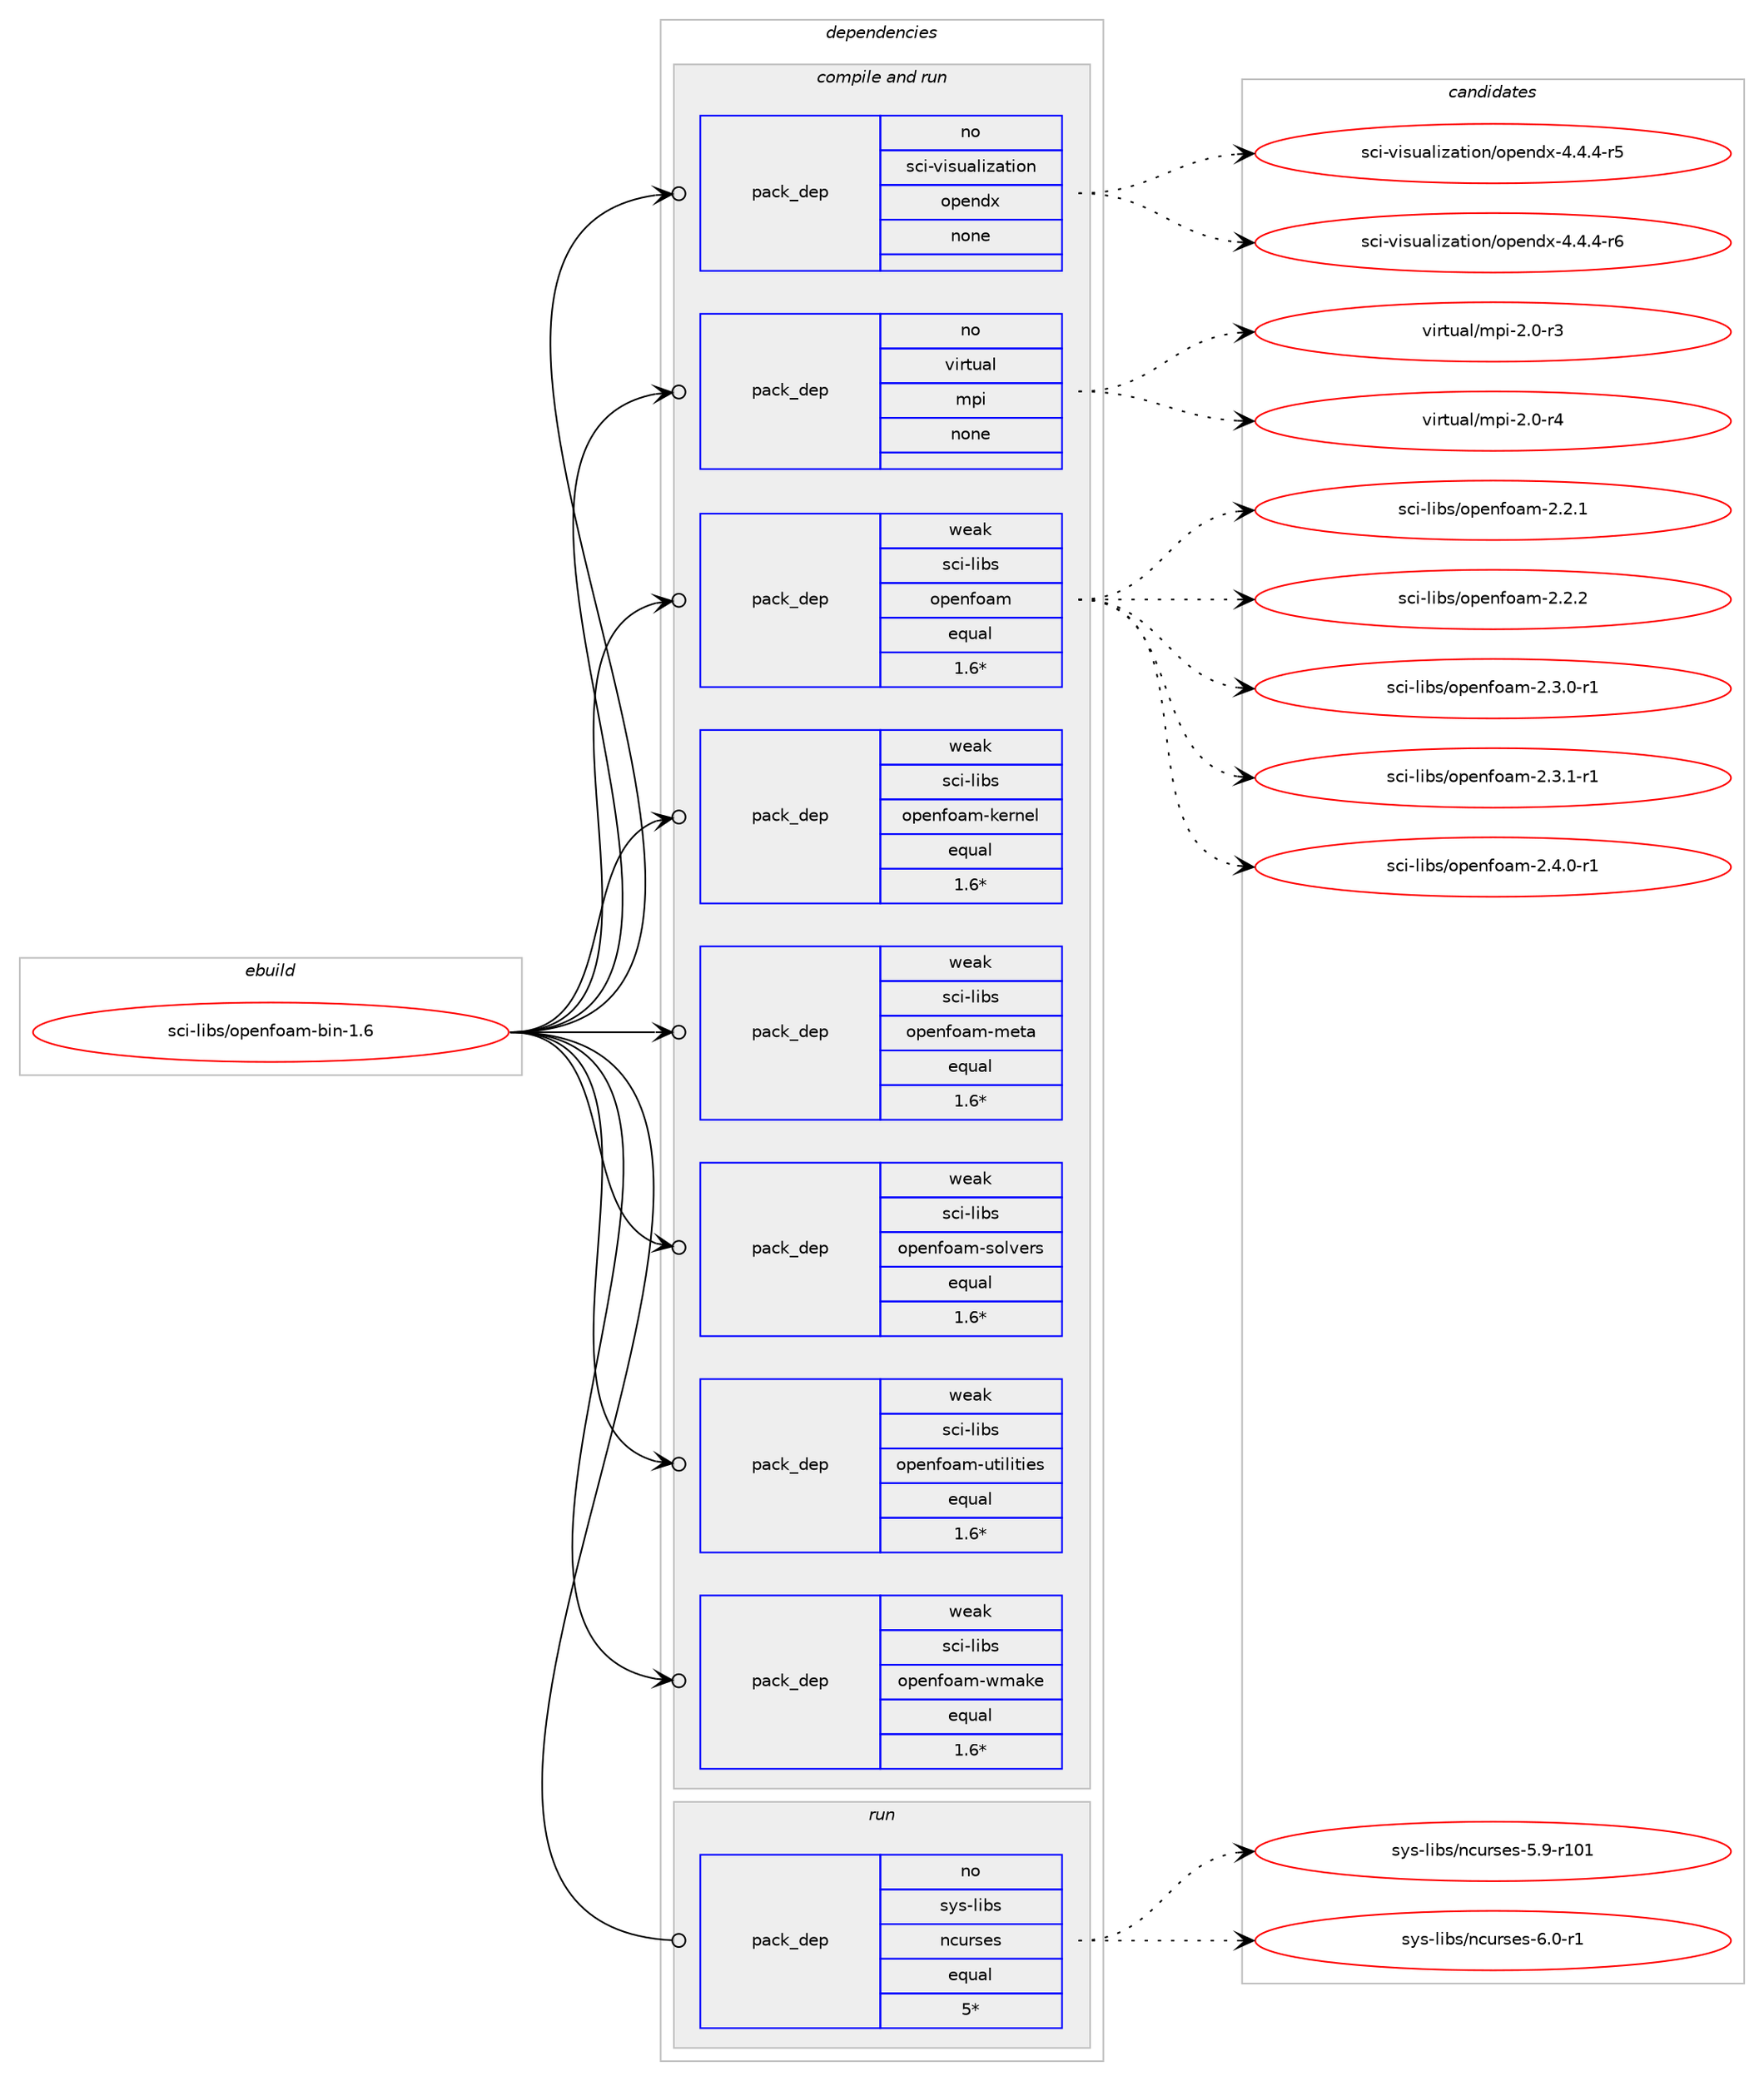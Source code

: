 digraph prolog {

# *************
# Graph options
# *************

newrank=true;
concentrate=true;
compound=true;
graph [rankdir=LR,fontname=Helvetica,fontsize=10,ranksep=1.5];#, ranksep=2.5, nodesep=0.2];
edge  [arrowhead=vee];
node  [fontname=Helvetica,fontsize=10];

# **********
# The ebuild
# **********

subgraph cluster_leftcol {
color=gray;
rank=same;
label=<<i>ebuild</i>>;
id [label="sci-libs/openfoam-bin-1.6", color=red, width=4, href="../sci-libs/openfoam-bin-1.6.svg"];
}

# ****************
# The dependencies
# ****************

subgraph cluster_midcol {
color=gray;
label=<<i>dependencies</i>>;
subgraph cluster_compile {
fillcolor="#eeeeee";
style=filled;
label=<<i>compile</i>>;
}
subgraph cluster_compileandrun {
fillcolor="#eeeeee";
style=filled;
label=<<i>compile and run</i>>;
subgraph pack334220 {
dependency453020 [label=<<TABLE BORDER="0" CELLBORDER="1" CELLSPACING="0" CELLPADDING="4" WIDTH="220"><TR><TD ROWSPAN="6" CELLPADDING="30">pack_dep</TD></TR><TR><TD WIDTH="110">no</TD></TR><TR><TD>sci-visualization</TD></TR><TR><TD>opendx</TD></TR><TR><TD>none</TD></TR><TR><TD></TD></TR></TABLE>>, shape=none, color=blue];
}
id:e -> dependency453020:w [weight=20,style="solid",arrowhead="odotvee"];
subgraph pack334221 {
dependency453021 [label=<<TABLE BORDER="0" CELLBORDER="1" CELLSPACING="0" CELLPADDING="4" WIDTH="220"><TR><TD ROWSPAN="6" CELLPADDING="30">pack_dep</TD></TR><TR><TD WIDTH="110">no</TD></TR><TR><TD>virtual</TD></TR><TR><TD>mpi</TD></TR><TR><TD>none</TD></TR><TR><TD></TD></TR></TABLE>>, shape=none, color=blue];
}
id:e -> dependency453021:w [weight=20,style="solid",arrowhead="odotvee"];
subgraph pack334222 {
dependency453022 [label=<<TABLE BORDER="0" CELLBORDER="1" CELLSPACING="0" CELLPADDING="4" WIDTH="220"><TR><TD ROWSPAN="6" CELLPADDING="30">pack_dep</TD></TR><TR><TD WIDTH="110">weak</TD></TR><TR><TD>sci-libs</TD></TR><TR><TD>openfoam</TD></TR><TR><TD>equal</TD></TR><TR><TD>1.6*</TD></TR></TABLE>>, shape=none, color=blue];
}
id:e -> dependency453022:w [weight=20,style="solid",arrowhead="odotvee"];
subgraph pack334223 {
dependency453023 [label=<<TABLE BORDER="0" CELLBORDER="1" CELLSPACING="0" CELLPADDING="4" WIDTH="220"><TR><TD ROWSPAN="6" CELLPADDING="30">pack_dep</TD></TR><TR><TD WIDTH="110">weak</TD></TR><TR><TD>sci-libs</TD></TR><TR><TD>openfoam-kernel</TD></TR><TR><TD>equal</TD></TR><TR><TD>1.6*</TD></TR></TABLE>>, shape=none, color=blue];
}
id:e -> dependency453023:w [weight=20,style="solid",arrowhead="odotvee"];
subgraph pack334224 {
dependency453024 [label=<<TABLE BORDER="0" CELLBORDER="1" CELLSPACING="0" CELLPADDING="4" WIDTH="220"><TR><TD ROWSPAN="6" CELLPADDING="30">pack_dep</TD></TR><TR><TD WIDTH="110">weak</TD></TR><TR><TD>sci-libs</TD></TR><TR><TD>openfoam-meta</TD></TR><TR><TD>equal</TD></TR><TR><TD>1.6*</TD></TR></TABLE>>, shape=none, color=blue];
}
id:e -> dependency453024:w [weight=20,style="solid",arrowhead="odotvee"];
subgraph pack334225 {
dependency453025 [label=<<TABLE BORDER="0" CELLBORDER="1" CELLSPACING="0" CELLPADDING="4" WIDTH="220"><TR><TD ROWSPAN="6" CELLPADDING="30">pack_dep</TD></TR><TR><TD WIDTH="110">weak</TD></TR><TR><TD>sci-libs</TD></TR><TR><TD>openfoam-solvers</TD></TR><TR><TD>equal</TD></TR><TR><TD>1.6*</TD></TR></TABLE>>, shape=none, color=blue];
}
id:e -> dependency453025:w [weight=20,style="solid",arrowhead="odotvee"];
subgraph pack334226 {
dependency453026 [label=<<TABLE BORDER="0" CELLBORDER="1" CELLSPACING="0" CELLPADDING="4" WIDTH="220"><TR><TD ROWSPAN="6" CELLPADDING="30">pack_dep</TD></TR><TR><TD WIDTH="110">weak</TD></TR><TR><TD>sci-libs</TD></TR><TR><TD>openfoam-utilities</TD></TR><TR><TD>equal</TD></TR><TR><TD>1.6*</TD></TR></TABLE>>, shape=none, color=blue];
}
id:e -> dependency453026:w [weight=20,style="solid",arrowhead="odotvee"];
subgraph pack334227 {
dependency453027 [label=<<TABLE BORDER="0" CELLBORDER="1" CELLSPACING="0" CELLPADDING="4" WIDTH="220"><TR><TD ROWSPAN="6" CELLPADDING="30">pack_dep</TD></TR><TR><TD WIDTH="110">weak</TD></TR><TR><TD>sci-libs</TD></TR><TR><TD>openfoam-wmake</TD></TR><TR><TD>equal</TD></TR><TR><TD>1.6*</TD></TR></TABLE>>, shape=none, color=blue];
}
id:e -> dependency453027:w [weight=20,style="solid",arrowhead="odotvee"];
}
subgraph cluster_run {
fillcolor="#eeeeee";
style=filled;
label=<<i>run</i>>;
subgraph pack334228 {
dependency453028 [label=<<TABLE BORDER="0" CELLBORDER="1" CELLSPACING="0" CELLPADDING="4" WIDTH="220"><TR><TD ROWSPAN="6" CELLPADDING="30">pack_dep</TD></TR><TR><TD WIDTH="110">no</TD></TR><TR><TD>sys-libs</TD></TR><TR><TD>ncurses</TD></TR><TR><TD>equal</TD></TR><TR><TD>5*</TD></TR></TABLE>>, shape=none, color=blue];
}
id:e -> dependency453028:w [weight=20,style="solid",arrowhead="odot"];
}
}

# **************
# The candidates
# **************

subgraph cluster_choices {
rank=same;
color=gray;
label=<<i>candidates</i>>;

subgraph choice334220 {
color=black;
nodesep=1;
choice11599105451181051151179710810512297116105111110471111121011101001204552465246524511453 [label="sci-visualization/opendx-4.4.4-r5", color=red, width=4,href="../sci-visualization/opendx-4.4.4-r5.svg"];
choice11599105451181051151179710810512297116105111110471111121011101001204552465246524511454 [label="sci-visualization/opendx-4.4.4-r6", color=red, width=4,href="../sci-visualization/opendx-4.4.4-r6.svg"];
dependency453020:e -> choice11599105451181051151179710810512297116105111110471111121011101001204552465246524511453:w [style=dotted,weight="100"];
dependency453020:e -> choice11599105451181051151179710810512297116105111110471111121011101001204552465246524511454:w [style=dotted,weight="100"];
}
subgraph choice334221 {
color=black;
nodesep=1;
choice1181051141161179710847109112105455046484511451 [label="virtual/mpi-2.0-r3", color=red, width=4,href="../virtual/mpi-2.0-r3.svg"];
choice1181051141161179710847109112105455046484511452 [label="virtual/mpi-2.0-r4", color=red, width=4,href="../virtual/mpi-2.0-r4.svg"];
dependency453021:e -> choice1181051141161179710847109112105455046484511451:w [style=dotted,weight="100"];
dependency453021:e -> choice1181051141161179710847109112105455046484511452:w [style=dotted,weight="100"];
}
subgraph choice334222 {
color=black;
nodesep=1;
choice1159910545108105981154711111210111010211197109455046504649 [label="sci-libs/openfoam-2.2.1", color=red, width=4,href="../sci-libs/openfoam-2.2.1.svg"];
choice1159910545108105981154711111210111010211197109455046504650 [label="sci-libs/openfoam-2.2.2", color=red, width=4,href="../sci-libs/openfoam-2.2.2.svg"];
choice11599105451081059811547111112101110102111971094550465146484511449 [label="sci-libs/openfoam-2.3.0-r1", color=red, width=4,href="../sci-libs/openfoam-2.3.0-r1.svg"];
choice11599105451081059811547111112101110102111971094550465146494511449 [label="sci-libs/openfoam-2.3.1-r1", color=red, width=4,href="../sci-libs/openfoam-2.3.1-r1.svg"];
choice11599105451081059811547111112101110102111971094550465246484511449 [label="sci-libs/openfoam-2.4.0-r1", color=red, width=4,href="../sci-libs/openfoam-2.4.0-r1.svg"];
dependency453022:e -> choice1159910545108105981154711111210111010211197109455046504649:w [style=dotted,weight="100"];
dependency453022:e -> choice1159910545108105981154711111210111010211197109455046504650:w [style=dotted,weight="100"];
dependency453022:e -> choice11599105451081059811547111112101110102111971094550465146484511449:w [style=dotted,weight="100"];
dependency453022:e -> choice11599105451081059811547111112101110102111971094550465146494511449:w [style=dotted,weight="100"];
dependency453022:e -> choice11599105451081059811547111112101110102111971094550465246484511449:w [style=dotted,weight="100"];
}
subgraph choice334223 {
color=black;
nodesep=1;
}
subgraph choice334224 {
color=black;
nodesep=1;
}
subgraph choice334225 {
color=black;
nodesep=1;
}
subgraph choice334226 {
color=black;
nodesep=1;
}
subgraph choice334227 {
color=black;
nodesep=1;
}
subgraph choice334228 {
color=black;
nodesep=1;
choice115121115451081059811547110991171141151011154553465745114494849 [label="sys-libs/ncurses-5.9-r101", color=red, width=4,href="../sys-libs/ncurses-5.9-r101.svg"];
choice11512111545108105981154711099117114115101115455446484511449 [label="sys-libs/ncurses-6.0-r1", color=red, width=4,href="../sys-libs/ncurses-6.0-r1.svg"];
dependency453028:e -> choice115121115451081059811547110991171141151011154553465745114494849:w [style=dotted,weight="100"];
dependency453028:e -> choice11512111545108105981154711099117114115101115455446484511449:w [style=dotted,weight="100"];
}
}

}
